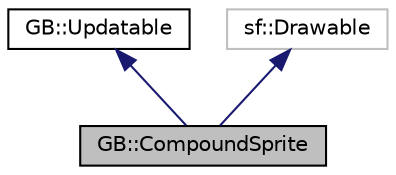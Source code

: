 digraph "GB::CompoundSprite"
{
  edge [fontname="Helvetica",fontsize="10",labelfontname="Helvetica",labelfontsize="10"];
  node [fontname="Helvetica",fontsize="10",shape=record];
  Node4 [label="GB::CompoundSprite",height=0.2,width=0.4,color="black", fillcolor="grey75", style="filled", fontcolor="black"];
  Node5 -> Node4 [dir="back",color="midnightblue",fontsize="10",style="solid",fontname="Helvetica"];
  Node5 [label="GB::Updatable",height=0.2,width=0.4,color="black", fillcolor="white", style="filled",URL="$class_g_b_1_1_updatable.html",tooltip="Abstract class meant to be inherited. Class that is capable of being updated. "];
  Node6 -> Node4 [dir="back",color="midnightblue",fontsize="10",style="solid",fontname="Helvetica"];
  Node6 [label="sf::Drawable",height=0.2,width=0.4,color="grey75", fillcolor="white", style="filled"];
}
